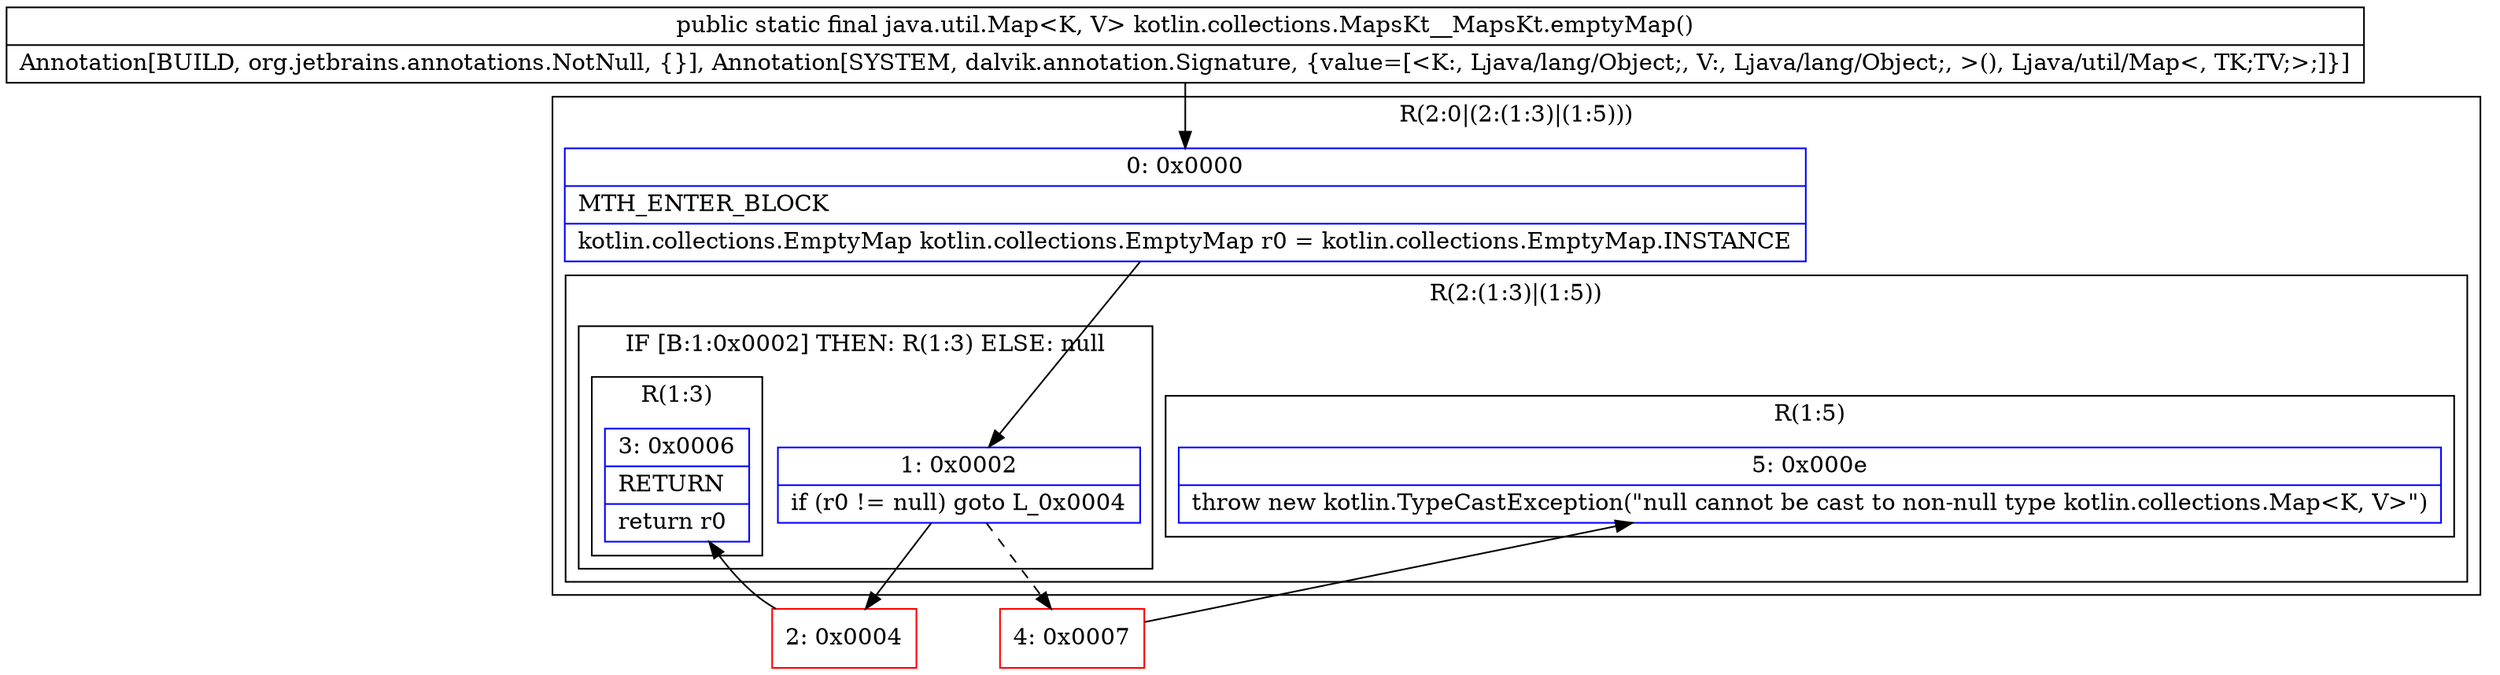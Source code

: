 digraph "CFG forkotlin.collections.MapsKt__MapsKt.emptyMap()Ljava\/util\/Map;" {
subgraph cluster_Region_168297384 {
label = "R(2:0|(2:(1:3)|(1:5)))";
node [shape=record,color=blue];
Node_0 [shape=record,label="{0\:\ 0x0000|MTH_ENTER_BLOCK\l|kotlin.collections.EmptyMap kotlin.collections.EmptyMap r0 = kotlin.collections.EmptyMap.INSTANCE\l}"];
subgraph cluster_Region_647527114 {
label = "R(2:(1:3)|(1:5))";
node [shape=record,color=blue];
subgraph cluster_IfRegion_1716949690 {
label = "IF [B:1:0x0002] THEN: R(1:3) ELSE: null";
node [shape=record,color=blue];
Node_1 [shape=record,label="{1\:\ 0x0002|if (r0 != null) goto L_0x0004\l}"];
subgraph cluster_Region_628611008 {
label = "R(1:3)";
node [shape=record,color=blue];
Node_3 [shape=record,label="{3\:\ 0x0006|RETURN\l|return r0\l}"];
}
}
subgraph cluster_Region_233545418 {
label = "R(1:5)";
node [shape=record,color=blue];
Node_5 [shape=record,label="{5\:\ 0x000e|throw new kotlin.TypeCastException(\"null cannot be cast to non\-null type kotlin.collections.Map\<K, V\>\")\l}"];
}
}
}
Node_2 [shape=record,color=red,label="{2\:\ 0x0004}"];
Node_4 [shape=record,color=red,label="{4\:\ 0x0007}"];
MethodNode[shape=record,label="{public static final java.util.Map\<K, V\> kotlin.collections.MapsKt__MapsKt.emptyMap()  | Annotation[BUILD, org.jetbrains.annotations.NotNull, \{\}], Annotation[SYSTEM, dalvik.annotation.Signature, \{value=[\<K:, Ljava\/lang\/Object;, V:, Ljava\/lang\/Object;, \>(), Ljava\/util\/Map\<, TK;TV;\>;]\}]\l}"];
MethodNode -> Node_0;
Node_0 -> Node_1;
Node_1 -> Node_2;
Node_1 -> Node_4[style=dashed];
Node_2 -> Node_3;
Node_4 -> Node_5;
}

